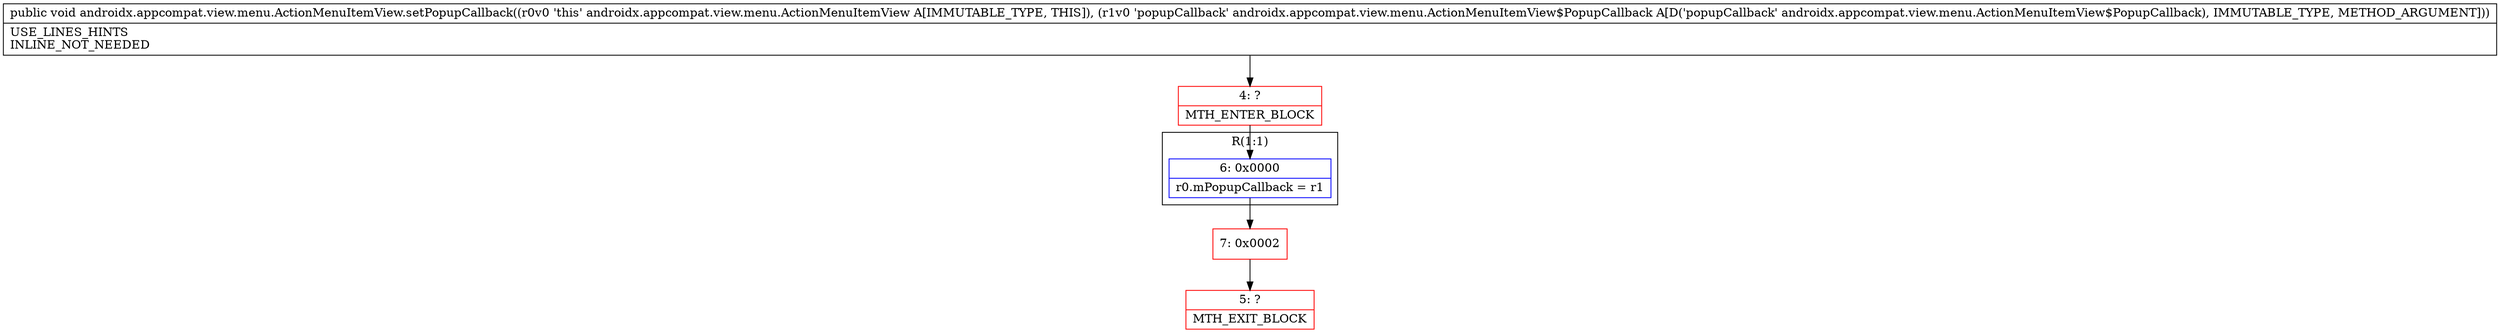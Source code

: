 digraph "CFG forandroidx.appcompat.view.menu.ActionMenuItemView.setPopupCallback(Landroidx\/appcompat\/view\/menu\/ActionMenuItemView$PopupCallback;)V" {
subgraph cluster_Region_338936014 {
label = "R(1:1)";
node [shape=record,color=blue];
Node_6 [shape=record,label="{6\:\ 0x0000|r0.mPopupCallback = r1\l}"];
}
Node_4 [shape=record,color=red,label="{4\:\ ?|MTH_ENTER_BLOCK\l}"];
Node_7 [shape=record,color=red,label="{7\:\ 0x0002}"];
Node_5 [shape=record,color=red,label="{5\:\ ?|MTH_EXIT_BLOCK\l}"];
MethodNode[shape=record,label="{public void androidx.appcompat.view.menu.ActionMenuItemView.setPopupCallback((r0v0 'this' androidx.appcompat.view.menu.ActionMenuItemView A[IMMUTABLE_TYPE, THIS]), (r1v0 'popupCallback' androidx.appcompat.view.menu.ActionMenuItemView$PopupCallback A[D('popupCallback' androidx.appcompat.view.menu.ActionMenuItemView$PopupCallback), IMMUTABLE_TYPE, METHOD_ARGUMENT]))  | USE_LINES_HINTS\lINLINE_NOT_NEEDED\l}"];
MethodNode -> Node_4;Node_6 -> Node_7;
Node_4 -> Node_6;
Node_7 -> Node_5;
}

